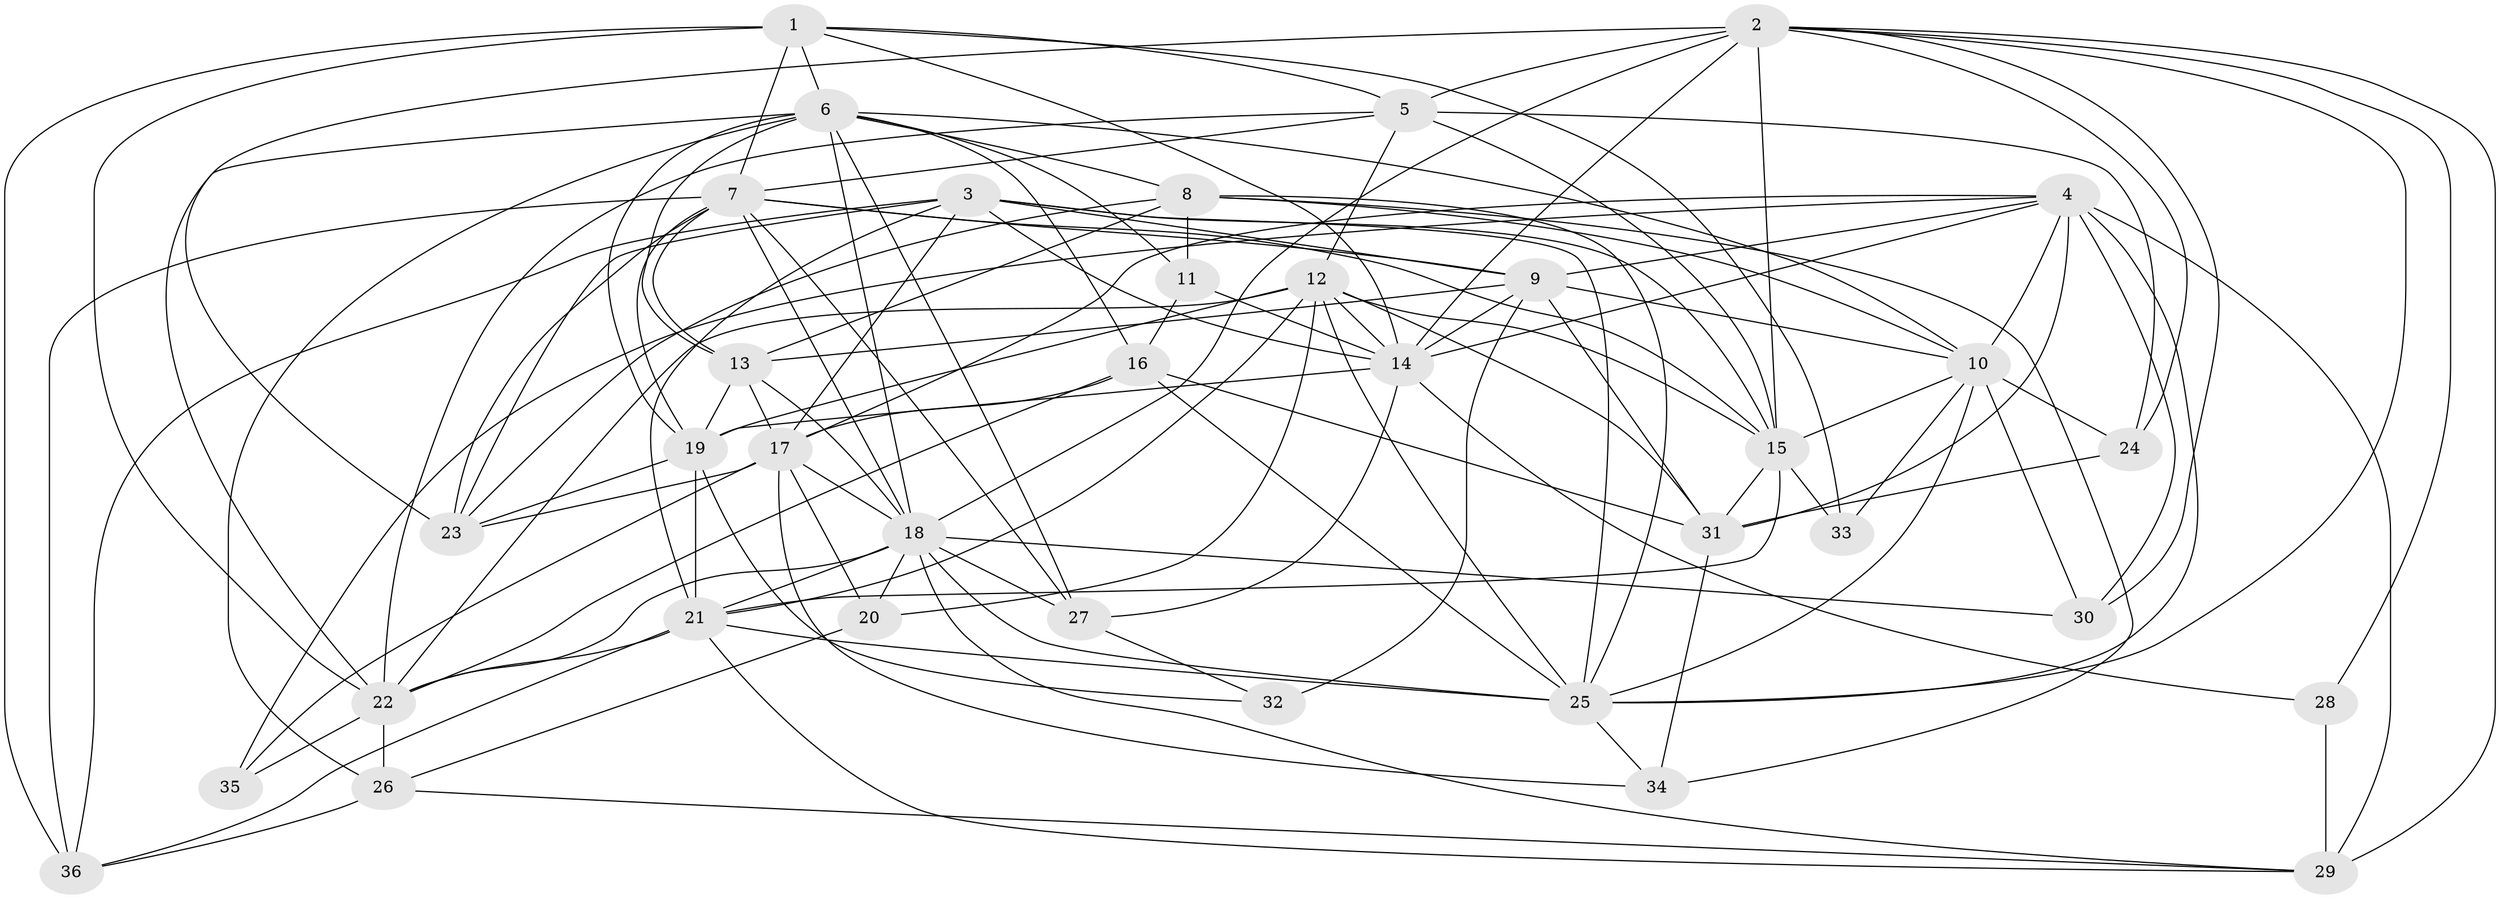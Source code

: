 // original degree distribution, {4: 1.0}
// Generated by graph-tools (version 1.1) at 2025/53/03/04/25 22:53:41]
// undirected, 36 vertices, 125 edges
graph export_dot {
  node [color=gray90,style=filled];
  1;
  2;
  3;
  4;
  5;
  6;
  7;
  8;
  9;
  10;
  11;
  12;
  13;
  14;
  15;
  16;
  17;
  18;
  19;
  20;
  21;
  22;
  23;
  24;
  25;
  26;
  27;
  28;
  29;
  30;
  31;
  32;
  33;
  34;
  35;
  36;
  1 -- 5 [weight=1.0];
  1 -- 6 [weight=1.0];
  1 -- 7 [weight=1.0];
  1 -- 14 [weight=1.0];
  1 -- 22 [weight=1.0];
  1 -- 33 [weight=1.0];
  1 -- 36 [weight=2.0];
  2 -- 5 [weight=2.0];
  2 -- 14 [weight=1.0];
  2 -- 15 [weight=1.0];
  2 -- 18 [weight=1.0];
  2 -- 23 [weight=2.0];
  2 -- 24 [weight=1.0];
  2 -- 25 [weight=1.0];
  2 -- 28 [weight=1.0];
  2 -- 29 [weight=1.0];
  2 -- 30 [weight=1.0];
  3 -- 9 [weight=1.0];
  3 -- 14 [weight=1.0];
  3 -- 15 [weight=1.0];
  3 -- 17 [weight=1.0];
  3 -- 21 [weight=1.0];
  3 -- 23 [weight=1.0];
  3 -- 25 [weight=1.0];
  3 -- 36 [weight=1.0];
  4 -- 9 [weight=2.0];
  4 -- 10 [weight=1.0];
  4 -- 14 [weight=1.0];
  4 -- 17 [weight=2.0];
  4 -- 25 [weight=1.0];
  4 -- 29 [weight=2.0];
  4 -- 30 [weight=1.0];
  4 -- 31 [weight=1.0];
  4 -- 35 [weight=1.0];
  5 -- 7 [weight=1.0];
  5 -- 12 [weight=1.0];
  5 -- 15 [weight=1.0];
  5 -- 22 [weight=1.0];
  5 -- 24 [weight=1.0];
  6 -- 8 [weight=1.0];
  6 -- 10 [weight=1.0];
  6 -- 11 [weight=1.0];
  6 -- 13 [weight=1.0];
  6 -- 16 [weight=1.0];
  6 -- 18 [weight=1.0];
  6 -- 19 [weight=1.0];
  6 -- 22 [weight=1.0];
  6 -- 26 [weight=2.0];
  6 -- 27 [weight=1.0];
  7 -- 9 [weight=1.0];
  7 -- 13 [weight=1.0];
  7 -- 15 [weight=1.0];
  7 -- 18 [weight=1.0];
  7 -- 19 [weight=1.0];
  7 -- 23 [weight=2.0];
  7 -- 27 [weight=2.0];
  7 -- 36 [weight=1.0];
  8 -- 10 [weight=2.0];
  8 -- 11 [weight=3.0];
  8 -- 13 [weight=1.0];
  8 -- 23 [weight=1.0];
  8 -- 25 [weight=1.0];
  8 -- 34 [weight=1.0];
  9 -- 10 [weight=1.0];
  9 -- 13 [weight=1.0];
  9 -- 14 [weight=1.0];
  9 -- 31 [weight=1.0];
  9 -- 32 [weight=2.0];
  10 -- 15 [weight=1.0];
  10 -- 24 [weight=1.0];
  10 -- 25 [weight=1.0];
  10 -- 30 [weight=1.0];
  10 -- 33 [weight=1.0];
  11 -- 14 [weight=3.0];
  11 -- 16 [weight=1.0];
  12 -- 14 [weight=1.0];
  12 -- 15 [weight=1.0];
  12 -- 19 [weight=1.0];
  12 -- 20 [weight=1.0];
  12 -- 21 [weight=1.0];
  12 -- 22 [weight=1.0];
  12 -- 25 [weight=1.0];
  12 -- 31 [weight=2.0];
  13 -- 17 [weight=1.0];
  13 -- 18 [weight=1.0];
  13 -- 19 [weight=2.0];
  14 -- 19 [weight=1.0];
  14 -- 27 [weight=1.0];
  14 -- 28 [weight=1.0];
  15 -- 21 [weight=1.0];
  15 -- 31 [weight=1.0];
  15 -- 33 [weight=2.0];
  16 -- 17 [weight=1.0];
  16 -- 22 [weight=1.0];
  16 -- 25 [weight=1.0];
  16 -- 31 [weight=1.0];
  17 -- 18 [weight=1.0];
  17 -- 20 [weight=1.0];
  17 -- 23 [weight=1.0];
  17 -- 34 [weight=1.0];
  17 -- 35 [weight=1.0];
  18 -- 20 [weight=1.0];
  18 -- 21 [weight=1.0];
  18 -- 22 [weight=1.0];
  18 -- 25 [weight=1.0];
  18 -- 27 [weight=1.0];
  18 -- 29 [weight=1.0];
  18 -- 30 [weight=1.0];
  19 -- 21 [weight=2.0];
  19 -- 23 [weight=1.0];
  19 -- 32 [weight=1.0];
  20 -- 26 [weight=1.0];
  21 -- 22 [weight=1.0];
  21 -- 25 [weight=1.0];
  21 -- 29 [weight=1.0];
  21 -- 36 [weight=1.0];
  22 -- 26 [weight=3.0];
  22 -- 35 [weight=2.0];
  24 -- 31 [weight=1.0];
  25 -- 34 [weight=1.0];
  26 -- 29 [weight=1.0];
  26 -- 36 [weight=1.0];
  27 -- 32 [weight=1.0];
  28 -- 29 [weight=2.0];
  31 -- 34 [weight=1.0];
}
